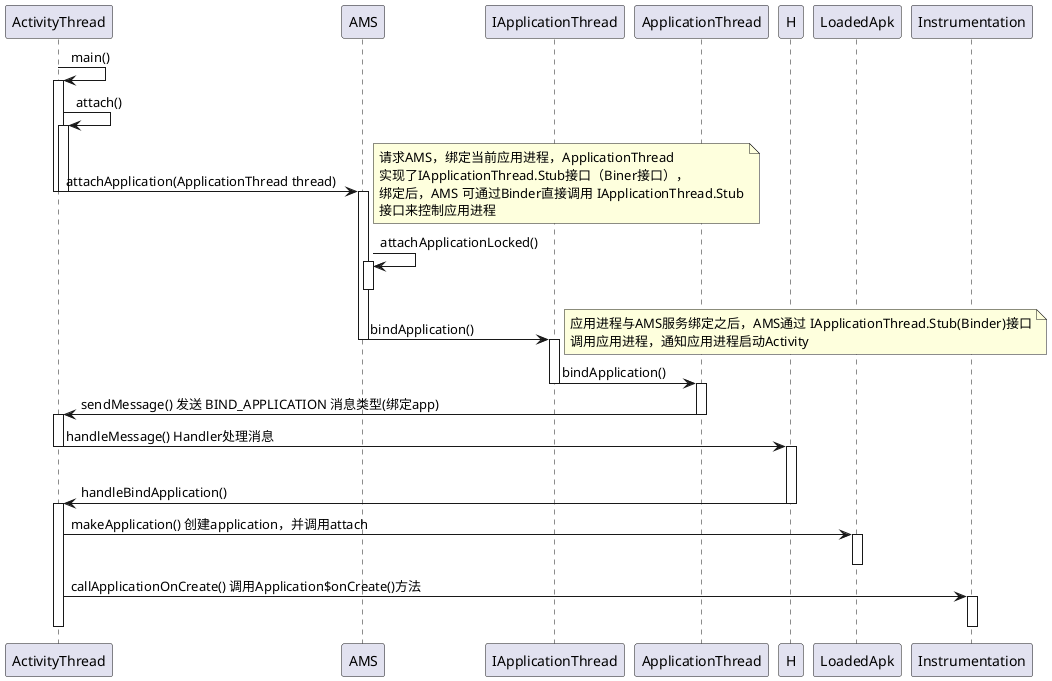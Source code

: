 @startuml
'https://plantuml.com/sequence-diagram
'应用进程绑定AMS（建立Binder通信、创建Application）
participant ActivityThread
participant AMS
participant IApplicationThread
participant ApplicationThread
participant H
participant LoadedApk
participant Instrumentation

'activate ActivityThread
'activate IApplicationThread
'activate ApplicationThread
'activate AMS
'activate H
'activate LoadedApk
'activate Instrumentation


ActivityThread -> ActivityThread: main()
activate ActivityThread
ActivityThread -> ActivityThread: attach()
activate ActivityThread
ActivityThread -> AMS: attachApplication(ApplicationThread thread)
note right
    请求AMS，绑定当前应用进程，ApplicationThread
    实现了IApplicationThread.Stub接口（Biner接口），
    绑定后，AMS 可通过Binder直接调用 IApplicationThread.Stub
    接口来控制应用进程
end note
deactivate ActivityThread
deactivate ActivityThread

activate AMS
AMS -> AMS: attachApplicationLocked()
activate AMS
deactivate AMS
AMS -> IApplicationThread: bindApplication()
note right
    应用进程与AMS服务绑定之后，AMS通过 IApplicationThread.Stub(Binder)接口
    调用应用进程，通知应用进程启动Activity
end note
deactivate AMS

activate IApplicationThread
IApplicationThread -> ApplicationThread: bindApplication()
deactivate IApplicationThread

activate ApplicationThread
ApplicationThread -> ActivityThread: sendMessage() 发送 BIND_APPLICATION 消息类型(绑定app)
deactivate ApplicationThread

activate ActivityThread
ActivityThread -> H: handleMessage() Handler处理消息
deactivate ActivityThread

|||
activate H
H -> ActivityThread: handleBindApplication()
deactivate H

activate ActivityThread
ActivityThread -> LoadedApk: makeApplication() 创建application，并调用attach
activate LoadedApk
deactivate LoadedApk

ActivityThread -> Instrumentation: callApplicationOnCreate() 调用Application$onCreate()方法
activate Instrumentation
deactivate Instrumentation
deactivate ActivityThread

'deactivate ActivityThread
'deactivate IApplicationThread
'deactivate ApplicationThread
'deactivate AMS
'deactivate H
'deactivate LoadedApk
'deactivate Instrumentation

@enduml